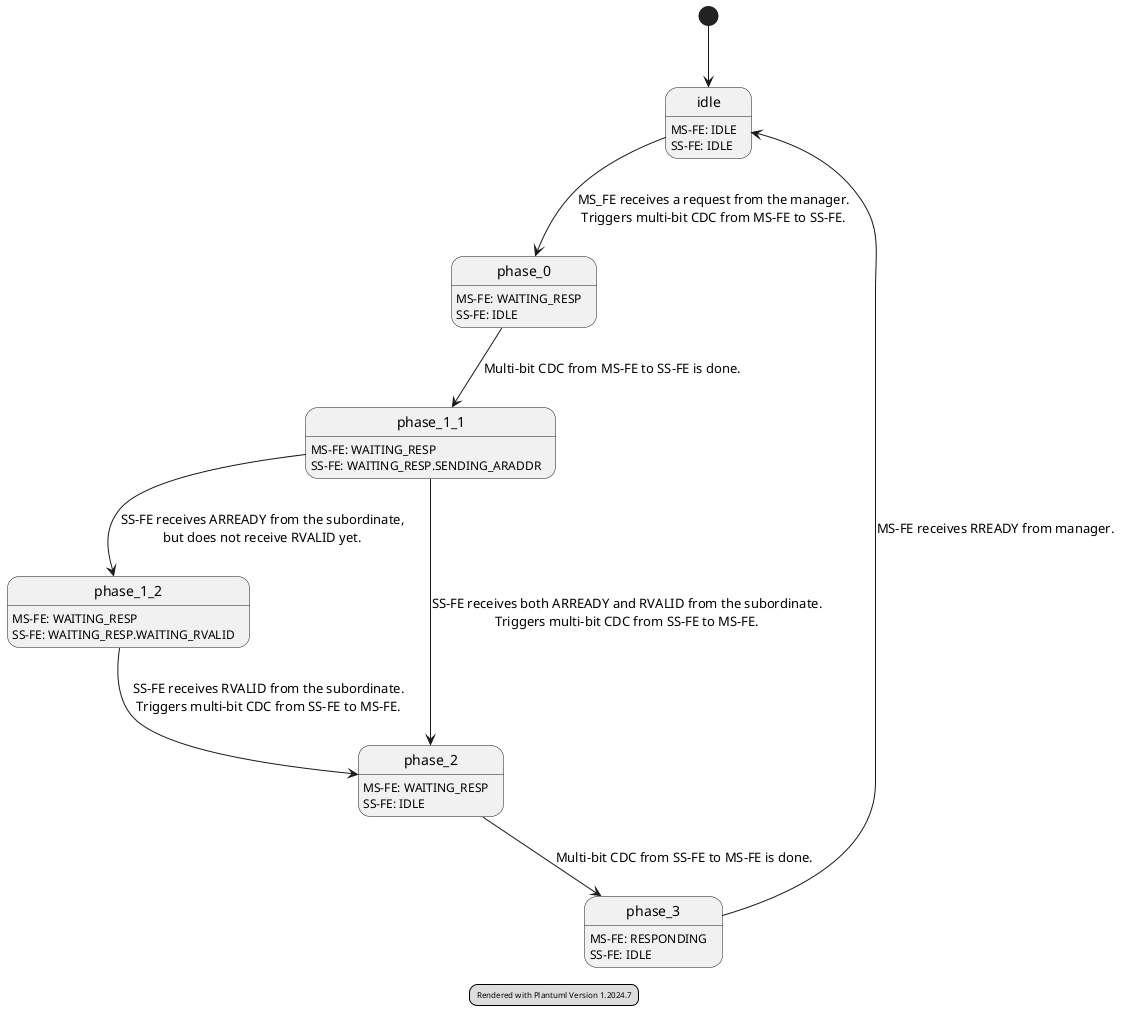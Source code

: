 @startuml state_transition_diagram
legend
<size:8> Rendered with Plantuml Version %version() </size>
end legend

[*] --> idle
idle: MS-FE: IDLE
idle: SS-FE: IDLE

idle --> phase_0: MS_FE receives a request from the manager.\nTriggers multi-bit CDC from MS-FE to SS-FE.
phase_0: MS-FE: WAITING_RESP
phase_0: SS-FE: IDLE

phase_0 --> phase_1_1: Multi-bit CDC from MS-FE to SS-FE is done.
phase_1_1: MS-FE: WAITING_RESP
phase_1_1: SS-FE: WAITING_RESP.SENDING_ARADDR

phase_1_1 --> phase_1_2: SS-FE receives ARREADY from the subordinate,\nbut does not receive RVALID yet.
phase_1_2: MS-FE: WAITING_RESP
phase_1_2: SS-FE: WAITING_RESP.WAITING_RVALID

phase_1_2 --> phase_2: SS-FE receives RVALID from the subordinate.\nTriggers multi-bit CDC from SS-FE to MS-FE.
phase_1_1 --> phase_2: SS-FE receives both ARREADY and RVALID from the subordinate.\nTriggers multi-bit CDC from SS-FE to MS-FE.
phase_2: MS-FE: WAITING_RESP
phase_2: SS-FE: IDLE

phase_2 --> phase_3: Multi-bit CDC from SS-FE to MS-FE is done.
phase_3: MS-FE: RESPONDING
phase_3: SS-FE: IDLE

phase_3 --> idle: MS-FE receives RREADY from manager.
@enduml